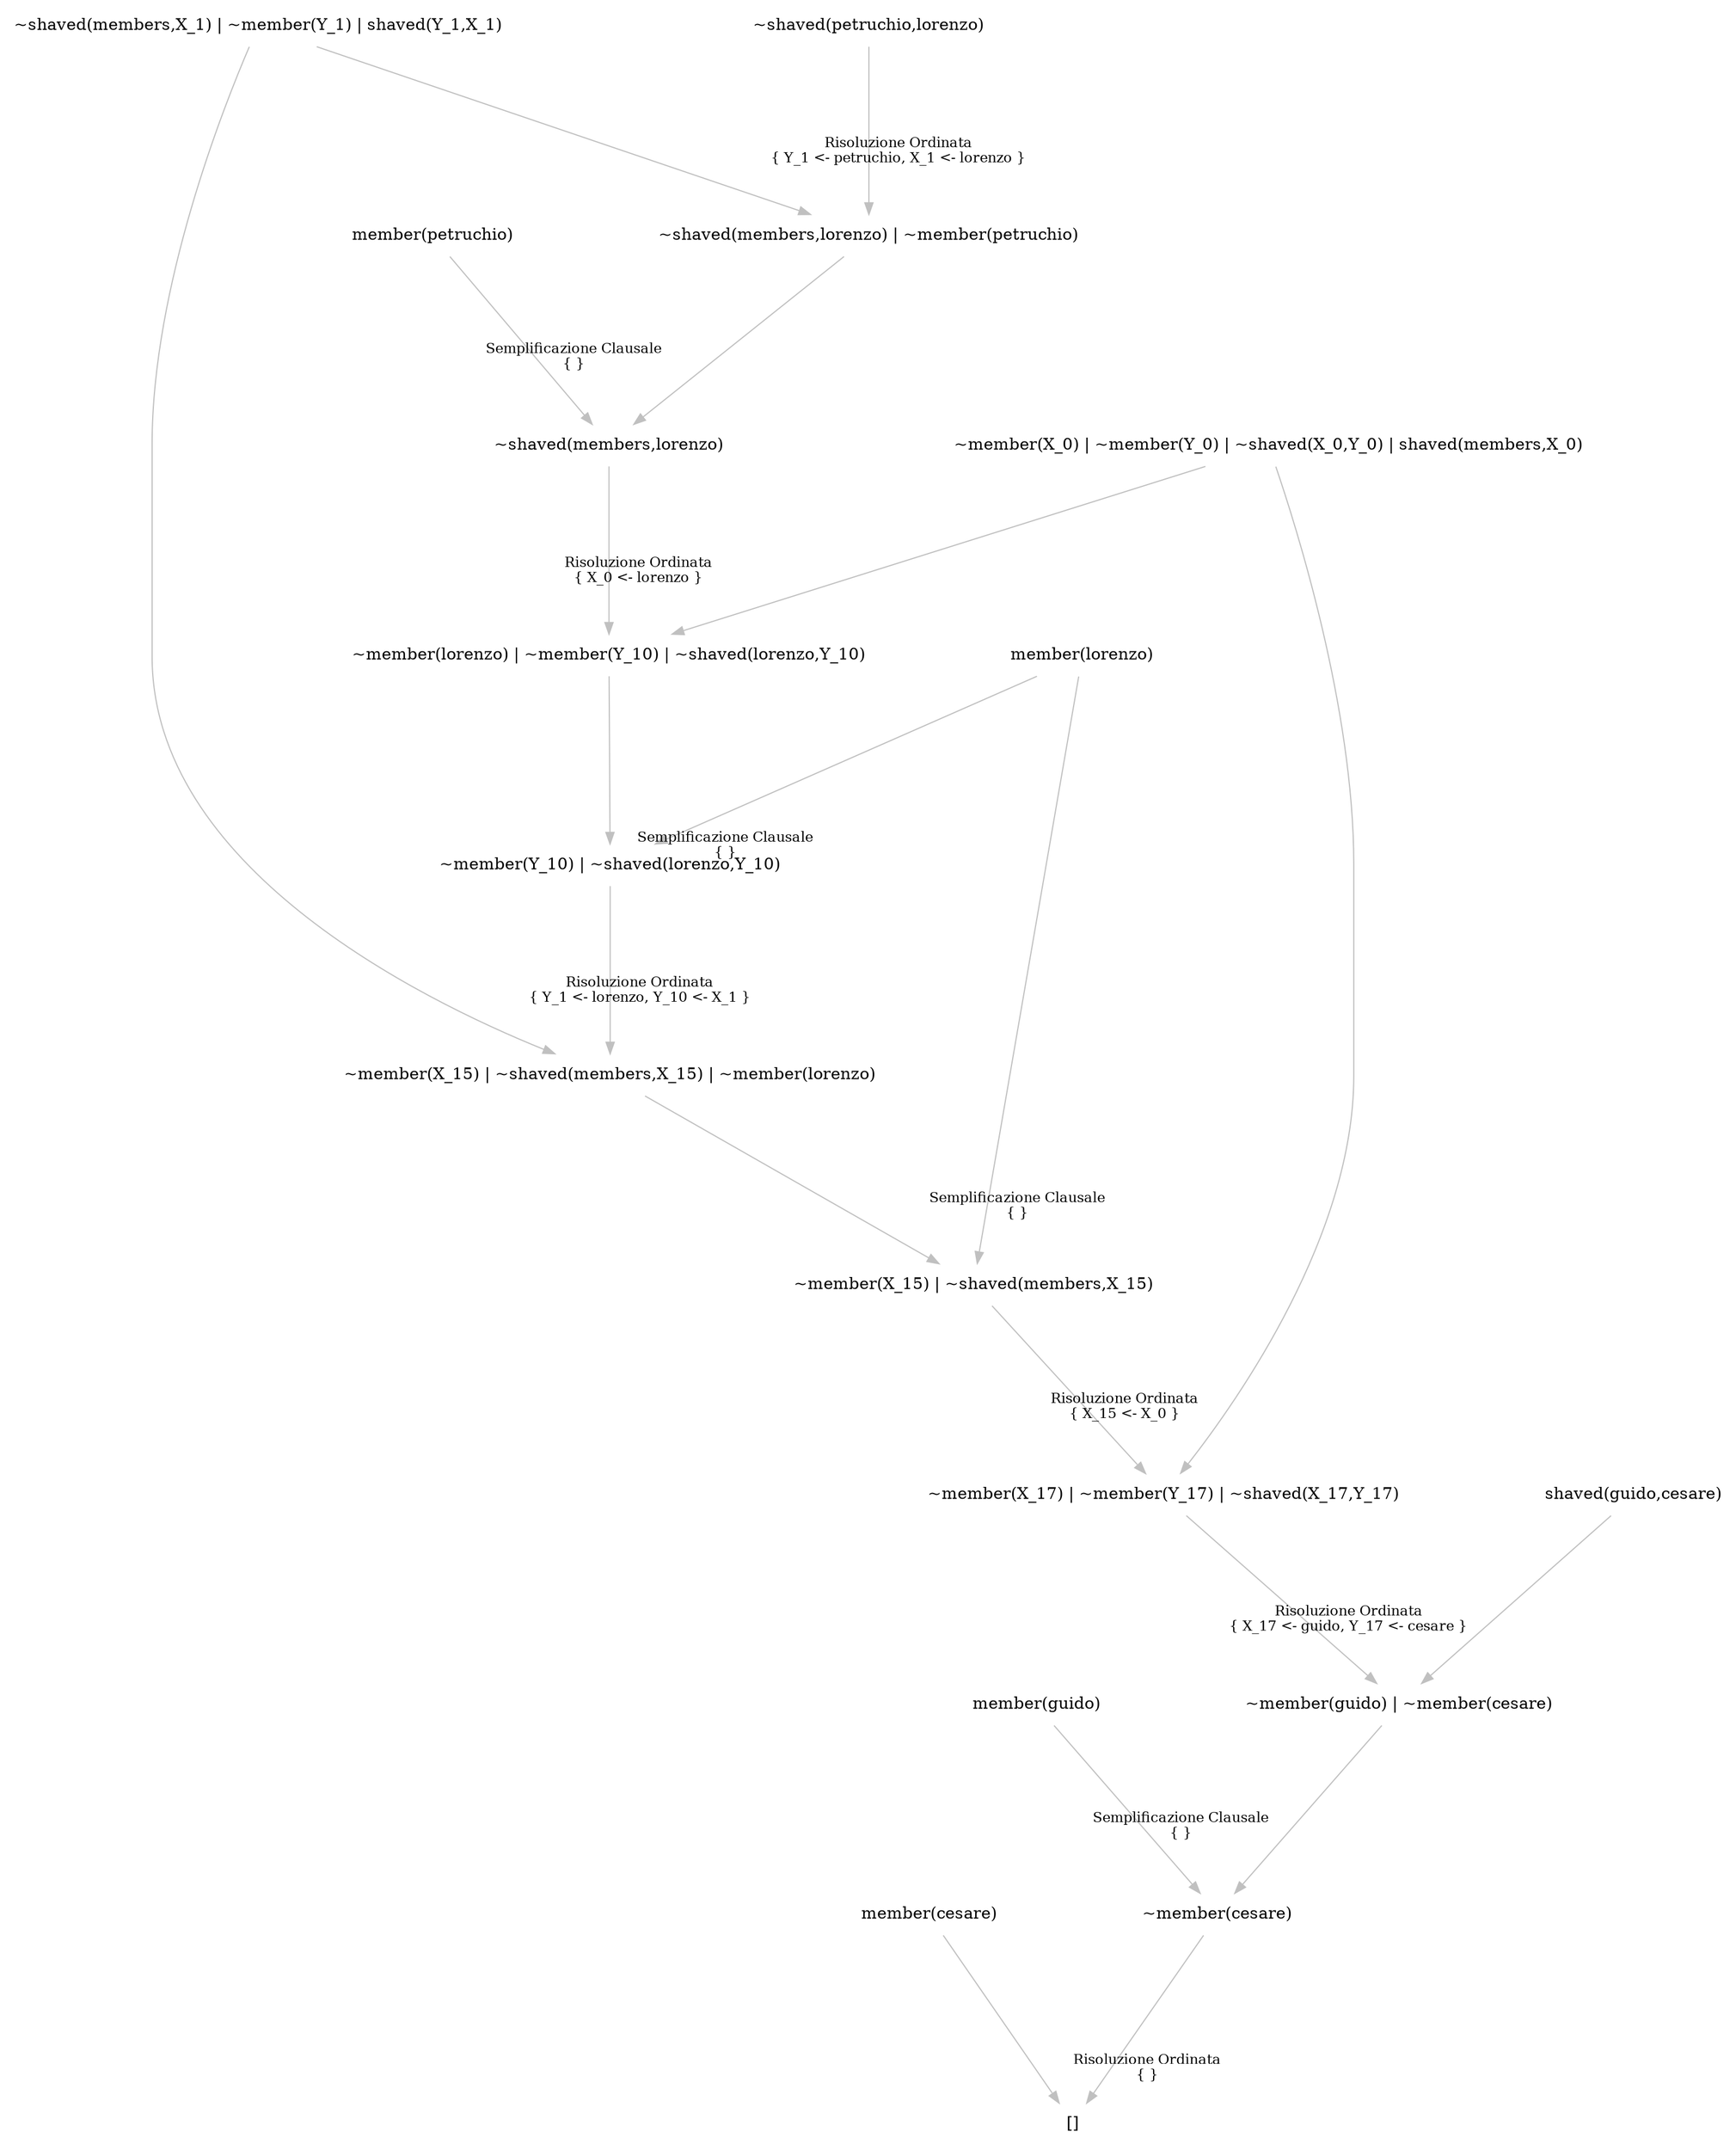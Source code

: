 digraph {
	nodesep="1.5"; ranksep=2;
	node [shape=plaintext];
	edge [color=gray];
	"~member(cesare)" -> "[]" [labelfontcolor=black,labelfontsize="12",headlabel="Risoluzione Ordinata\n{ }",labeldistance="6"];
	"member(guido)" -> "~member(cesare)" [labelfontcolor=black,labelfontsize="12",headlabel="Semplificazione Clausale\n{ }",labeldistance="6"];
	"~member(guido) | ~member(cesare)" -> "~member(cesare)" ;
	"~member(X_17) | ~member(Y_17) | ~shaved(X_17,Y_17)" -> "~member(guido) | ~member(cesare)" [labelfontcolor=black,labelfontsize="12",headlabel="Risoluzione Ordinata\n{ X_17 <- guido, Y_17 <- cesare }",labeldistance="6"];
	"~member(X_15) | ~shaved(members,X_15)" -> "~member(X_17) | ~member(Y_17) | ~shaved(X_17,Y_17)" [labelfontcolor=black,labelfontsize="12",headlabel="Risoluzione Ordinata\n{ X_15 <- X_0 }",labeldistance="6"];
	"member(lorenzo)" -> "~member(X_15) | ~shaved(members,X_15)" [labelfontcolor=black,labelfontsize="12",headlabel="Semplificazione Clausale\n{ }",labeldistance="6"];
	"~member(X_15) | ~shaved(members,X_15) | ~member(lorenzo)" -> "~member(X_15) | ~shaved(members,X_15)" ;
	"~member(Y_10) | ~shaved(lorenzo,Y_10)" -> "~member(X_15) | ~shaved(members,X_15) | ~member(lorenzo)" [labelfontcolor=black,labelfontsize="12",headlabel="Risoluzione Ordinata\n{ Y_1 <- lorenzo, Y_10 <- X_1 }",labeldistance="6"];
	"member(lorenzo)" -> "~member(Y_10) | ~shaved(lorenzo,Y_10)" [labelfontcolor=black,labelfontsize="12",headlabel="Semplificazione Clausale\n{ }",labeldistance="6"];
	"~member(lorenzo) | ~member(Y_10) | ~shaved(lorenzo,Y_10)" -> "~member(Y_10) | ~shaved(lorenzo,Y_10)" ;
	"~shaved(members,lorenzo)" -> "~member(lorenzo) | ~member(Y_10) | ~shaved(lorenzo,Y_10)" [labelfontcolor=black,labelfontsize="12",headlabel="Risoluzione Ordinata\n{ X_0 <- lorenzo }",labeldistance="6"];
	"member(petruchio)" -> "~shaved(members,lorenzo)" [labelfontcolor=black,labelfontsize="12",headlabel="Semplificazione Clausale\n{ }",labeldistance="6"];
	"~shaved(members,lorenzo) | ~member(petruchio)" -> "~shaved(members,lorenzo)" ;
	"~shaved(petruchio,lorenzo)" -> "~shaved(members,lorenzo) | ~member(petruchio)" [labelfontcolor=black,labelfontsize="12",headlabel="Risoluzione Ordinata\n{ Y_1 <- petruchio, X_1 <- lorenzo }",labeldistance="6"];
	"~shaved(members,X_1) | ~member(Y_1) | shaved(Y_1,X_1)" -> "~shaved(members,lorenzo) | ~member(petruchio)" ;
	"~member(X_0) | ~member(Y_0) | ~shaved(X_0,Y_0) | shaved(members,X_0)" -> "~member(lorenzo) | ~member(Y_10) | ~shaved(lorenzo,Y_10)" ;
	"~shaved(members,X_1) | ~member(Y_1) | shaved(Y_1,X_1)" -> "~member(X_15) | ~shaved(members,X_15) | ~member(lorenzo)" ;
	"~member(X_0) | ~member(Y_0) | ~shaved(X_0,Y_0) | shaved(members,X_0)" -> "~member(X_17) | ~member(Y_17) | ~shaved(X_17,Y_17)" ;
	"shaved(guido,cesare)" -> "~member(guido) | ~member(cesare)" ;
	"member(cesare)" -> "[]" ;
}

